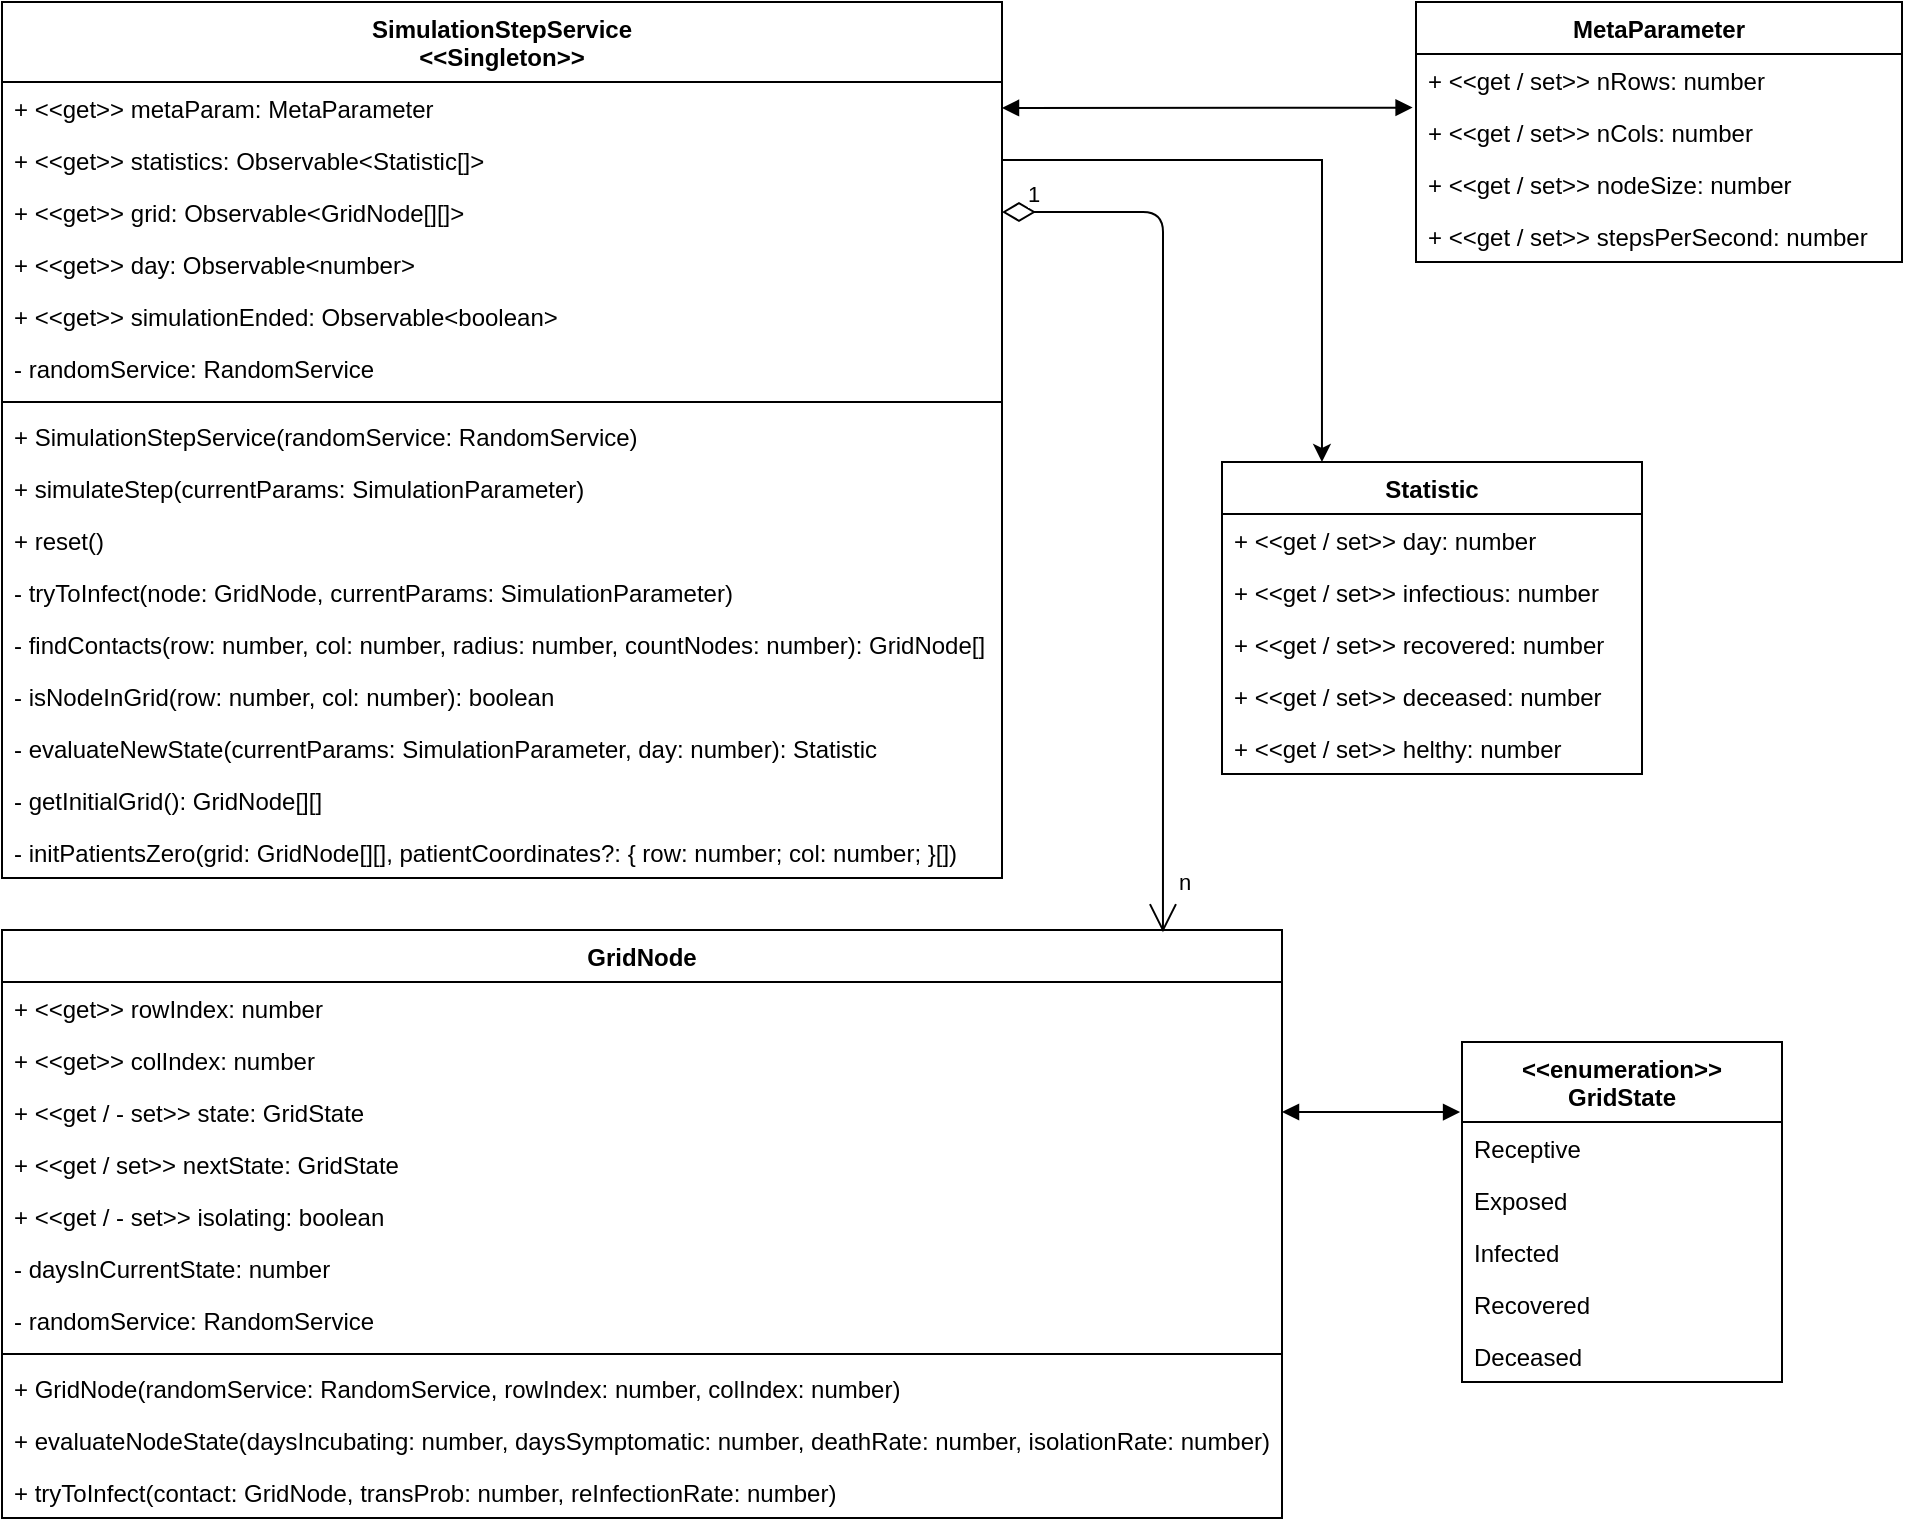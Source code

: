 <mxfile version="14.6.0" type="github">
  <diagram id="C5RBs43oDa-KdzZeNtuy" name="Page-1">
    <mxGraphModel dx="1185" dy="662" grid="1" gridSize="10" guides="1" tooltips="1" connect="1" arrows="1" fold="1" page="1" pageScale="1" pageWidth="827" pageHeight="1169" math="0" shadow="0">
      <root>
        <mxCell id="WIyWlLk6GJQsqaUBKTNV-0" />
        <mxCell id="WIyWlLk6GJQsqaUBKTNV-1" parent="WIyWlLk6GJQsqaUBKTNV-0" />
        <mxCell id="zkfFHV4jXpPFQw0GAbJ--0" value="SimulationStepService&#xa;&lt;&lt;Singleton&gt;&gt;" style="swimlane;fontStyle=1;align=center;verticalAlign=middle;childLayout=stackLayout;horizontal=1;startSize=40;horizontalStack=0;resizeParent=1;resizeLast=0;collapsible=1;marginBottom=0;rounded=0;shadow=0;strokeWidth=1;" parent="WIyWlLk6GJQsqaUBKTNV-1" vertex="1">
          <mxGeometry x="120" y="120" width="500" height="438" as="geometry">
            <mxRectangle x="230" y="140" width="160" height="26" as="alternateBounds" />
          </mxGeometry>
        </mxCell>
        <mxCell id="zkfFHV4jXpPFQw0GAbJ--1" value="+ &lt;&lt;get&gt;&gt; metaParam: MetaParameter" style="text;align=left;verticalAlign=top;spacingLeft=4;spacingRight=4;overflow=hidden;rotatable=0;points=[[0,0.5],[1,0.5]];portConstraint=eastwest;" parent="zkfFHV4jXpPFQw0GAbJ--0" vertex="1">
          <mxGeometry y="40" width="500" height="26" as="geometry" />
        </mxCell>
        <mxCell id="zkfFHV4jXpPFQw0GAbJ--3" value="+ &lt;&lt;get&gt;&gt; statistics: Observable&lt;Statistic[]&gt;" style="text;align=left;verticalAlign=top;spacingLeft=4;spacingRight=4;overflow=hidden;rotatable=0;points=[[0,0.5],[1,0.5]];portConstraint=eastwest;rounded=0;shadow=0;html=0;" parent="zkfFHV4jXpPFQw0GAbJ--0" vertex="1">
          <mxGeometry y="66" width="500" height="26" as="geometry" />
        </mxCell>
        <mxCell id="zkfFHV4jXpPFQw0GAbJ--2" value="+ &lt;&lt;get&gt;&gt; grid: Observable&lt;GridNode[][]&gt;" style="text;align=left;verticalAlign=top;spacingLeft=4;spacingRight=4;overflow=hidden;rotatable=0;points=[[0,0.5],[1,0.5]];portConstraint=eastwest;rounded=0;shadow=0;html=0;" parent="zkfFHV4jXpPFQw0GAbJ--0" vertex="1">
          <mxGeometry y="92" width="500" height="26" as="geometry" />
        </mxCell>
        <mxCell id="AWbRzxWS0B0H6EIGnxXm-1" value="+ &lt;&lt;get&gt;&gt; day: Observable&lt;number&gt;" style="text;align=left;verticalAlign=top;spacingLeft=4;spacingRight=4;overflow=hidden;rotatable=0;points=[[0,0.5],[1,0.5]];portConstraint=eastwest;rounded=0;shadow=0;html=0;" parent="zkfFHV4jXpPFQw0GAbJ--0" vertex="1">
          <mxGeometry y="118" width="500" height="26" as="geometry" />
        </mxCell>
        <mxCell id="AWbRzxWS0B0H6EIGnxXm-2" value="+ &lt;&lt;get&gt;&gt; simulationEnded: Observable&lt;boolean&gt;" style="text;align=left;verticalAlign=top;spacingLeft=4;spacingRight=4;overflow=hidden;rotatable=0;points=[[0,0.5],[1,0.5]];portConstraint=eastwest;rounded=0;shadow=0;html=0;" parent="zkfFHV4jXpPFQw0GAbJ--0" vertex="1">
          <mxGeometry y="144" width="500" height="26" as="geometry" />
        </mxCell>
        <mxCell id="aLVi4KaqNqjyKkIPGDLc-35" value="- randomService: RandomService" style="text;align=left;verticalAlign=top;spacingLeft=4;spacingRight=4;overflow=hidden;rotatable=0;points=[[0,0.5],[1,0.5]];portConstraint=eastwest;rounded=0;shadow=0;html=0;" parent="zkfFHV4jXpPFQw0GAbJ--0" vertex="1">
          <mxGeometry y="170" width="500" height="26" as="geometry" />
        </mxCell>
        <mxCell id="AWbRzxWS0B0H6EIGnxXm-7" value="" style="line;strokeWidth=1;fillColor=none;align=left;verticalAlign=middle;spacingTop=-1;spacingLeft=3;spacingRight=3;rotatable=0;labelPosition=right;points=[];portConstraint=eastwest;" parent="zkfFHV4jXpPFQw0GAbJ--0" vertex="1">
          <mxGeometry y="196" width="500" height="8" as="geometry" />
        </mxCell>
        <mxCell id="aLVi4KaqNqjyKkIPGDLc-34" value="+ SimulationStepService(randomService: RandomService)" style="text;align=left;verticalAlign=top;spacingLeft=4;spacingRight=4;overflow=hidden;rotatable=0;points=[[0,0.5],[1,0.5]];portConstraint=eastwest;rounded=0;shadow=0;html=0;" parent="zkfFHV4jXpPFQw0GAbJ--0" vertex="1">
          <mxGeometry y="204" width="500" height="26" as="geometry" />
        </mxCell>
        <mxCell id="AWbRzxWS0B0H6EIGnxXm-9" value="+ simulateStep(currentParams: SimulationParameter)" style="text;align=left;verticalAlign=top;spacingLeft=4;spacingRight=4;overflow=hidden;rotatable=0;points=[[0,0.5],[1,0.5]];portConstraint=eastwest;rounded=0;shadow=0;html=0;" parent="zkfFHV4jXpPFQw0GAbJ--0" vertex="1">
          <mxGeometry y="230" width="500" height="26" as="geometry" />
        </mxCell>
        <mxCell id="AWbRzxWS0B0H6EIGnxXm-10" value="+ reset()" style="text;align=left;verticalAlign=top;spacingLeft=4;spacingRight=4;overflow=hidden;rotatable=0;points=[[0,0.5],[1,0.5]];portConstraint=eastwest;rounded=0;shadow=0;html=0;" parent="zkfFHV4jXpPFQw0GAbJ--0" vertex="1">
          <mxGeometry y="256" width="500" height="26" as="geometry" />
        </mxCell>
        <mxCell id="AWbRzxWS0B0H6EIGnxXm-11" value="- tryToInfect(node: GridNode, currentParams: SimulationParameter)" style="text;align=left;verticalAlign=top;spacingLeft=4;spacingRight=4;overflow=hidden;rotatable=0;points=[[0,0.5],[1,0.5]];portConstraint=eastwest;rounded=0;shadow=0;html=0;" parent="zkfFHV4jXpPFQw0GAbJ--0" vertex="1">
          <mxGeometry y="282" width="500" height="26" as="geometry" />
        </mxCell>
        <mxCell id="AWbRzxWS0B0H6EIGnxXm-12" value="- findContacts(row: number, col: number, radius: number, countNodes: number): GridNode[]" style="text;align=left;verticalAlign=top;spacingLeft=4;spacingRight=4;overflow=hidden;rotatable=0;points=[[0,0.5],[1,0.5]];portConstraint=eastwest;rounded=0;shadow=0;html=0;" parent="zkfFHV4jXpPFQw0GAbJ--0" vertex="1">
          <mxGeometry y="308" width="500" height="26" as="geometry" />
        </mxCell>
        <mxCell id="AWbRzxWS0B0H6EIGnxXm-14" value="- isNodeInGrid(row: number, col: number): boolean" style="text;align=left;verticalAlign=top;spacingLeft=4;spacingRight=4;overflow=hidden;rotatable=0;points=[[0,0.5],[1,0.5]];portConstraint=eastwest;rounded=0;shadow=0;html=0;" parent="zkfFHV4jXpPFQw0GAbJ--0" vertex="1">
          <mxGeometry y="334" width="500" height="26" as="geometry" />
        </mxCell>
        <mxCell id="AWbRzxWS0B0H6EIGnxXm-15" value="- evaluateNewState(currentParams: SimulationParameter, day: number): Statistic" style="text;align=left;verticalAlign=top;spacingLeft=4;spacingRight=4;overflow=hidden;rotatable=0;points=[[0,0.5],[1,0.5]];portConstraint=eastwest;rounded=0;shadow=0;html=0;" parent="zkfFHV4jXpPFQw0GAbJ--0" vertex="1">
          <mxGeometry y="360" width="500" height="26" as="geometry" />
        </mxCell>
        <mxCell id="AWbRzxWS0B0H6EIGnxXm-16" value="- getInitialGrid(): GridNode[][]" style="text;align=left;verticalAlign=top;spacingLeft=4;spacingRight=4;overflow=hidden;rotatable=0;points=[[0,0.5],[1,0.5]];portConstraint=eastwest;rounded=0;shadow=0;html=0;" parent="zkfFHV4jXpPFQw0GAbJ--0" vertex="1">
          <mxGeometry y="386" width="500" height="26" as="geometry" />
        </mxCell>
        <mxCell id="AWbRzxWS0B0H6EIGnxXm-17" value="- initPatientsZero(grid: GridNode[][], patientCoordinates?: { row: number; col: number; }[])" style="text;align=left;verticalAlign=top;spacingLeft=4;spacingRight=4;overflow=hidden;rotatable=0;points=[[0,0.5],[1,0.5]];portConstraint=eastwest;rounded=0;shadow=0;html=0;" parent="zkfFHV4jXpPFQw0GAbJ--0" vertex="1">
          <mxGeometry y="412" width="500" height="26" as="geometry" />
        </mxCell>
        <mxCell id="aLVi4KaqNqjyKkIPGDLc-0" value="GridNode" style="swimlane;fontStyle=1;align=center;verticalAlign=top;childLayout=stackLayout;horizontal=1;startSize=26;horizontalStack=0;resizeParent=1;resizeParentMax=0;resizeLast=0;collapsible=1;marginBottom=0;" parent="WIyWlLk6GJQsqaUBKTNV-1" vertex="1">
          <mxGeometry x="120" y="584" width="640" height="294" as="geometry" />
        </mxCell>
        <mxCell id="aLVi4KaqNqjyKkIPGDLc-1" value="+ &lt;&lt;get&gt;&gt; rowIndex: number" style="text;strokeColor=none;fillColor=none;align=left;verticalAlign=top;spacingLeft=4;spacingRight=4;overflow=hidden;rotatable=0;points=[[0,0.5],[1,0.5]];portConstraint=eastwest;" parent="aLVi4KaqNqjyKkIPGDLc-0" vertex="1">
          <mxGeometry y="26" width="640" height="26" as="geometry" />
        </mxCell>
        <mxCell id="aLVi4KaqNqjyKkIPGDLc-4" value="+ &lt;&lt;get&gt;&gt; colIndex: number" style="text;strokeColor=none;fillColor=none;align=left;verticalAlign=top;spacingLeft=4;spacingRight=4;overflow=hidden;rotatable=0;points=[[0,0.5],[1,0.5]];portConstraint=eastwest;" parent="aLVi4KaqNqjyKkIPGDLc-0" vertex="1">
          <mxGeometry y="52" width="640" height="26" as="geometry" />
        </mxCell>
        <mxCell id="aLVi4KaqNqjyKkIPGDLc-6" value="+ &lt;&lt;get / - set&gt;&gt; state: GridState" style="text;strokeColor=none;fillColor=none;align=left;verticalAlign=top;spacingLeft=4;spacingRight=4;overflow=hidden;rotatable=0;points=[[0,0.5],[1,0.5]];portConstraint=eastwest;" parent="aLVi4KaqNqjyKkIPGDLc-0" vertex="1">
          <mxGeometry y="78" width="640" height="26" as="geometry" />
        </mxCell>
        <mxCell id="aLVi4KaqNqjyKkIPGDLc-7" value="+ &lt;&lt;get / set&gt;&gt; nextState: GridState" style="text;strokeColor=none;fillColor=none;align=left;verticalAlign=top;spacingLeft=4;spacingRight=4;overflow=hidden;rotatable=0;points=[[0,0.5],[1,0.5]];portConstraint=eastwest;" parent="aLVi4KaqNqjyKkIPGDLc-0" vertex="1">
          <mxGeometry y="104" width="640" height="26" as="geometry" />
        </mxCell>
        <mxCell id="aLVi4KaqNqjyKkIPGDLc-8" value="+ &lt;&lt;get / - set&gt;&gt; isolating: boolean" style="text;strokeColor=none;fillColor=none;align=left;verticalAlign=top;spacingLeft=4;spacingRight=4;overflow=hidden;rotatable=0;points=[[0,0.5],[1,0.5]];portConstraint=eastwest;" parent="aLVi4KaqNqjyKkIPGDLc-0" vertex="1">
          <mxGeometry y="130" width="640" height="26" as="geometry" />
        </mxCell>
        <mxCell id="aLVi4KaqNqjyKkIPGDLc-5" value="- daysInCurrentState: number" style="text;strokeColor=none;fillColor=none;align=left;verticalAlign=top;spacingLeft=4;spacingRight=4;overflow=hidden;rotatable=0;points=[[0,0.5],[1,0.5]];portConstraint=eastwest;" parent="aLVi4KaqNqjyKkIPGDLc-0" vertex="1">
          <mxGeometry y="156" width="640" height="26" as="geometry" />
        </mxCell>
        <mxCell id="tBewCI3huHk9tqSNveaY-17" value="- randomService: RandomService" style="text;strokeColor=none;fillColor=none;align=left;verticalAlign=top;spacingLeft=4;spacingRight=4;overflow=hidden;rotatable=0;points=[[0,0.5],[1,0.5]];portConstraint=eastwest;" vertex="1" parent="aLVi4KaqNqjyKkIPGDLc-0">
          <mxGeometry y="182" width="640" height="26" as="geometry" />
        </mxCell>
        <mxCell id="aLVi4KaqNqjyKkIPGDLc-12" value="" style="line;strokeWidth=1;fillColor=none;align=left;verticalAlign=middle;spacingTop=-1;spacingLeft=3;spacingRight=3;rotatable=0;labelPosition=right;points=[];portConstraint=eastwest;" parent="aLVi4KaqNqjyKkIPGDLc-0" vertex="1">
          <mxGeometry y="208" width="640" height="8" as="geometry" />
        </mxCell>
        <mxCell id="aLVi4KaqNqjyKkIPGDLc-9" value="+ GridNode(randomService: RandomService, rowIndex: number, colIndex: number)" style="text;strokeColor=none;fillColor=none;align=left;verticalAlign=top;spacingLeft=4;spacingRight=4;overflow=hidden;rotatable=0;points=[[0,0.5],[1,0.5]];portConstraint=eastwest;" parent="aLVi4KaqNqjyKkIPGDLc-0" vertex="1">
          <mxGeometry y="216" width="640" height="26" as="geometry" />
        </mxCell>
        <mxCell id="aLVi4KaqNqjyKkIPGDLc-10" value="+ evaluateNodeState(daysIncubating: number, daysSymptomatic: number, deathRate: number, isolationRate: number)" style="text;strokeColor=none;fillColor=none;align=left;verticalAlign=top;spacingLeft=4;spacingRight=4;overflow=hidden;rotatable=0;points=[[0,0.5],[1,0.5]];portConstraint=eastwest;" parent="aLVi4KaqNqjyKkIPGDLc-0" vertex="1">
          <mxGeometry y="242" width="640" height="26" as="geometry" />
        </mxCell>
        <mxCell id="aLVi4KaqNqjyKkIPGDLc-11" value="+ tryToInfect(contact: GridNode, transProb: number, reInfectionRate: number)" style="text;strokeColor=none;fillColor=none;align=left;verticalAlign=top;spacingLeft=4;spacingRight=4;overflow=hidden;rotatable=0;points=[[0,0.5],[1,0.5]];portConstraint=eastwest;" parent="aLVi4KaqNqjyKkIPGDLc-0" vertex="1">
          <mxGeometry y="268" width="640" height="26" as="geometry" />
        </mxCell>
        <mxCell id="aLVi4KaqNqjyKkIPGDLc-13" value="Statistic" style="swimlane;fontStyle=1;align=center;verticalAlign=top;childLayout=stackLayout;horizontal=1;startSize=26;horizontalStack=0;resizeParent=1;resizeParentMax=0;resizeLast=0;collapsible=1;marginBottom=0;" parent="WIyWlLk6GJQsqaUBKTNV-1" vertex="1">
          <mxGeometry x="730" y="350" width="210" height="156" as="geometry" />
        </mxCell>
        <mxCell id="aLVi4KaqNqjyKkIPGDLc-14" value="+ &lt;&lt;get / set&gt;&gt; day: number" style="text;strokeColor=none;fillColor=none;align=left;verticalAlign=top;spacingLeft=4;spacingRight=4;overflow=hidden;rotatable=0;points=[[0,0.5],[1,0.5]];portConstraint=eastwest;" parent="aLVi4KaqNqjyKkIPGDLc-13" vertex="1">
          <mxGeometry y="26" width="210" height="26" as="geometry" />
        </mxCell>
        <mxCell id="aLVi4KaqNqjyKkIPGDLc-40" value="+ &lt;&lt;get / set&gt;&gt; infectious: number" style="text;strokeColor=none;fillColor=none;align=left;verticalAlign=top;spacingLeft=4;spacingRight=4;overflow=hidden;rotatable=0;points=[[0,0.5],[1,0.5]];portConstraint=eastwest;" parent="aLVi4KaqNqjyKkIPGDLc-13" vertex="1">
          <mxGeometry y="52" width="210" height="26" as="geometry" />
        </mxCell>
        <mxCell id="aLVi4KaqNqjyKkIPGDLc-41" value="+ &lt;&lt;get / set&gt;&gt; recovered: number" style="text;strokeColor=none;fillColor=none;align=left;verticalAlign=top;spacingLeft=4;spacingRight=4;overflow=hidden;rotatable=0;points=[[0,0.5],[1,0.5]];portConstraint=eastwest;" parent="aLVi4KaqNqjyKkIPGDLc-13" vertex="1">
          <mxGeometry y="78" width="210" height="26" as="geometry" />
        </mxCell>
        <mxCell id="aLVi4KaqNqjyKkIPGDLc-42" value="+ &lt;&lt;get / set&gt;&gt; deceased: number" style="text;strokeColor=none;fillColor=none;align=left;verticalAlign=top;spacingLeft=4;spacingRight=4;overflow=hidden;rotatable=0;points=[[0,0.5],[1,0.5]];portConstraint=eastwest;" parent="aLVi4KaqNqjyKkIPGDLc-13" vertex="1">
          <mxGeometry y="104" width="210" height="26" as="geometry" />
        </mxCell>
        <mxCell id="aLVi4KaqNqjyKkIPGDLc-43" value="+ &lt;&lt;get / set&gt;&gt; helthy: number" style="text;strokeColor=none;fillColor=none;align=left;verticalAlign=top;spacingLeft=4;spacingRight=4;overflow=hidden;rotatable=0;points=[[0,0.5],[1,0.5]];portConstraint=eastwest;" parent="aLVi4KaqNqjyKkIPGDLc-13" vertex="1">
          <mxGeometry y="130" width="210" height="26" as="geometry" />
        </mxCell>
        <mxCell id="aLVi4KaqNqjyKkIPGDLc-36" value="1" style="endArrow=open;html=1;endSize=12;startArrow=diamondThin;startSize=14;startFill=0;edgeStyle=orthogonalEdgeStyle;align=left;verticalAlign=bottom;exitX=1;exitY=0.5;exitDx=0;exitDy=0;entryX=0.907;entryY=0.004;entryDx=0;entryDy=0;entryPerimeter=0;" parent="WIyWlLk6GJQsqaUBKTNV-1" source="zkfFHV4jXpPFQw0GAbJ--2" target="aLVi4KaqNqjyKkIPGDLc-0" edge="1">
          <mxGeometry x="-0.952" relative="1" as="geometry">
            <mxPoint x="620" y="337" as="sourcePoint" />
            <mxPoint x="700" y="557" as="targetPoint" />
            <Array as="points">
              <mxPoint x="701" y="225" />
            </Array>
            <mxPoint as="offset" />
          </mxGeometry>
        </mxCell>
        <mxCell id="aLVi4KaqNqjyKkIPGDLc-38" value="n" style="edgeLabel;html=1;align=center;verticalAlign=middle;resizable=0;points=[];" parent="aLVi4KaqNqjyKkIPGDLc-36" vertex="1" connectable="0">
          <mxGeometry x="0.95" y="1" relative="1" as="geometry">
            <mxPoint x="9" y="-14" as="offset" />
          </mxGeometry>
        </mxCell>
        <mxCell id="aLVi4KaqNqjyKkIPGDLc-45" style="edgeStyle=orthogonalEdgeStyle;rounded=0;orthogonalLoop=1;jettySize=auto;html=1;entryX=0.238;entryY=0;entryDx=0;entryDy=0;entryPerimeter=0;" parent="WIyWlLk6GJQsqaUBKTNV-1" source="zkfFHV4jXpPFQw0GAbJ--3" target="aLVi4KaqNqjyKkIPGDLc-13" edge="1">
          <mxGeometry relative="1" as="geometry">
            <mxPoint x="810" y="210" as="targetPoint" />
            <Array as="points">
              <mxPoint x="780" y="199" />
            </Array>
          </mxGeometry>
        </mxCell>
        <mxCell id="tBewCI3huHk9tqSNveaY-0" value="MetaParameter" style="swimlane;fontStyle=1;align=center;verticalAlign=top;childLayout=stackLayout;horizontal=1;startSize=26;horizontalStack=0;resizeParent=1;resizeParentMax=0;resizeLast=0;collapsible=1;marginBottom=0;" vertex="1" parent="WIyWlLk6GJQsqaUBKTNV-1">
          <mxGeometry x="827" y="120" width="243" height="130" as="geometry" />
        </mxCell>
        <mxCell id="tBewCI3huHk9tqSNveaY-1" value="+ &lt;&lt;get / set&gt;&gt; nRows: number" style="text;strokeColor=none;fillColor=none;align=left;verticalAlign=top;spacingLeft=4;spacingRight=4;overflow=hidden;rotatable=0;points=[[0,0.5],[1,0.5]];portConstraint=eastwest;" vertex="1" parent="tBewCI3huHk9tqSNveaY-0">
          <mxGeometry y="26" width="243" height="26" as="geometry" />
        </mxCell>
        <mxCell id="tBewCI3huHk9tqSNveaY-4" value="+ &lt;&lt;get / set&gt;&gt; nCols: number" style="text;strokeColor=none;fillColor=none;align=left;verticalAlign=top;spacingLeft=4;spacingRight=4;overflow=hidden;rotatable=0;points=[[0,0.5],[1,0.5]];portConstraint=eastwest;" vertex="1" parent="tBewCI3huHk9tqSNveaY-0">
          <mxGeometry y="52" width="243" height="26" as="geometry" />
        </mxCell>
        <mxCell id="tBewCI3huHk9tqSNveaY-5" value="+ &lt;&lt;get / set&gt;&gt; nodeSize: number" style="text;strokeColor=none;fillColor=none;align=left;verticalAlign=top;spacingLeft=4;spacingRight=4;overflow=hidden;rotatable=0;points=[[0,0.5],[1,0.5]];portConstraint=eastwest;" vertex="1" parent="tBewCI3huHk9tqSNveaY-0">
          <mxGeometry y="78" width="243" height="26" as="geometry" />
        </mxCell>
        <mxCell id="tBewCI3huHk9tqSNveaY-6" value="+ &lt;&lt;get / set&gt;&gt; stepsPerSecond: number" style="text;strokeColor=none;fillColor=none;align=left;verticalAlign=top;spacingLeft=4;spacingRight=4;overflow=hidden;rotatable=0;points=[[0,0.5],[1,0.5]];portConstraint=eastwest;" vertex="1" parent="tBewCI3huHk9tqSNveaY-0">
          <mxGeometry y="104" width="243" height="26" as="geometry" />
        </mxCell>
        <mxCell id="tBewCI3huHk9tqSNveaY-7" value="&lt;&lt;enumeration&gt;&gt;&#xa;GridState" style="swimlane;fontStyle=1;align=center;verticalAlign=top;childLayout=stackLayout;horizontal=1;startSize=40;horizontalStack=0;resizeParent=1;resizeParentMax=0;resizeLast=0;collapsible=1;marginBottom=0;" vertex="1" parent="WIyWlLk6GJQsqaUBKTNV-1">
          <mxGeometry x="850" y="640" width="160" height="170" as="geometry" />
        </mxCell>
        <mxCell id="tBewCI3huHk9tqSNveaY-8" value="Receptive" style="text;strokeColor=none;fillColor=none;align=left;verticalAlign=top;spacingLeft=4;spacingRight=4;overflow=hidden;rotatable=0;points=[[0,0.5],[1,0.5]];portConstraint=eastwest;" vertex="1" parent="tBewCI3huHk9tqSNveaY-7">
          <mxGeometry y="40" width="160" height="26" as="geometry" />
        </mxCell>
        <mxCell id="tBewCI3huHk9tqSNveaY-11" value="Exposed" style="text;strokeColor=none;fillColor=none;align=left;verticalAlign=top;spacingLeft=4;spacingRight=4;overflow=hidden;rotatable=0;points=[[0,0.5],[1,0.5]];portConstraint=eastwest;" vertex="1" parent="tBewCI3huHk9tqSNveaY-7">
          <mxGeometry y="66" width="160" height="26" as="geometry" />
        </mxCell>
        <mxCell id="tBewCI3huHk9tqSNveaY-12" value="Infected" style="text;strokeColor=none;fillColor=none;align=left;verticalAlign=top;spacingLeft=4;spacingRight=4;overflow=hidden;rotatable=0;points=[[0,0.5],[1,0.5]];portConstraint=eastwest;" vertex="1" parent="tBewCI3huHk9tqSNveaY-7">
          <mxGeometry y="92" width="160" height="26" as="geometry" />
        </mxCell>
        <mxCell id="tBewCI3huHk9tqSNveaY-13" value="Recovered" style="text;strokeColor=none;fillColor=none;align=left;verticalAlign=top;spacingLeft=4;spacingRight=4;overflow=hidden;rotatable=0;points=[[0,0.5],[1,0.5]];portConstraint=eastwest;" vertex="1" parent="tBewCI3huHk9tqSNveaY-7">
          <mxGeometry y="118" width="160" height="26" as="geometry" />
        </mxCell>
        <mxCell id="tBewCI3huHk9tqSNveaY-14" value="Deceased" style="text;strokeColor=none;fillColor=none;align=left;verticalAlign=top;spacingLeft=4;spacingRight=4;overflow=hidden;rotatable=0;points=[[0,0.5],[1,0.5]];portConstraint=eastwest;" vertex="1" parent="tBewCI3huHk9tqSNveaY-7">
          <mxGeometry y="144" width="160" height="26" as="geometry" />
        </mxCell>
        <mxCell id="tBewCI3huHk9tqSNveaY-15" value="" style="endArrow=block;startArrow=block;endFill=1;startFill=1;html=1;exitX=1;exitY=0.5;exitDx=0;exitDy=0;rounded=0;entryX=-0.006;entryY=0.206;entryDx=0;entryDy=0;entryPerimeter=0;" edge="1" parent="WIyWlLk6GJQsqaUBKTNV-1" source="aLVi4KaqNqjyKkIPGDLc-6" target="tBewCI3huHk9tqSNveaY-7">
          <mxGeometry width="160" relative="1" as="geometry">
            <mxPoint x="700" y="620" as="sourcePoint" />
            <mxPoint x="860" y="620" as="targetPoint" />
            <Array as="points" />
          </mxGeometry>
        </mxCell>
        <mxCell id="tBewCI3huHk9tqSNveaY-16" value="" style="endArrow=block;startArrow=block;endFill=1;startFill=1;html=1;entryX=-0.007;entryY=0.031;entryDx=0;entryDy=0;entryPerimeter=0;exitX=1;exitY=0.5;exitDx=0;exitDy=0;" edge="1" parent="WIyWlLk6GJQsqaUBKTNV-1" source="zkfFHV4jXpPFQw0GAbJ--1" target="tBewCI3huHk9tqSNveaY-4">
          <mxGeometry width="160" relative="1" as="geometry">
            <mxPoint x="667" y="170" as="sourcePoint" />
            <mxPoint x="827" y="170" as="targetPoint" />
          </mxGeometry>
        </mxCell>
      </root>
    </mxGraphModel>
  </diagram>
</mxfile>
